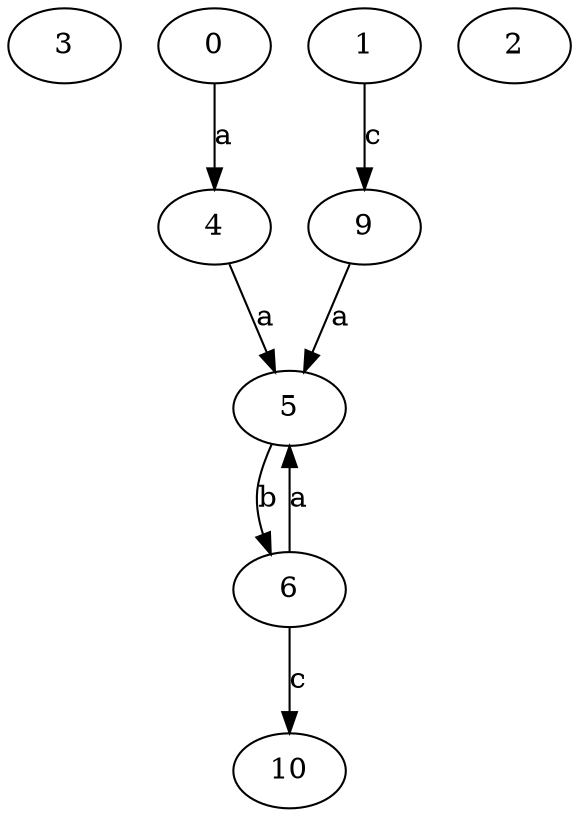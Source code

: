 strict digraph  {
3;
0;
1;
4;
5;
6;
2;
9;
10;
0 -> 4  [label=a];
1 -> 9  [label=c];
4 -> 5  [label=a];
5 -> 6  [label=b];
6 -> 5  [label=a];
6 -> 10  [label=c];
9 -> 5  [label=a];
}
